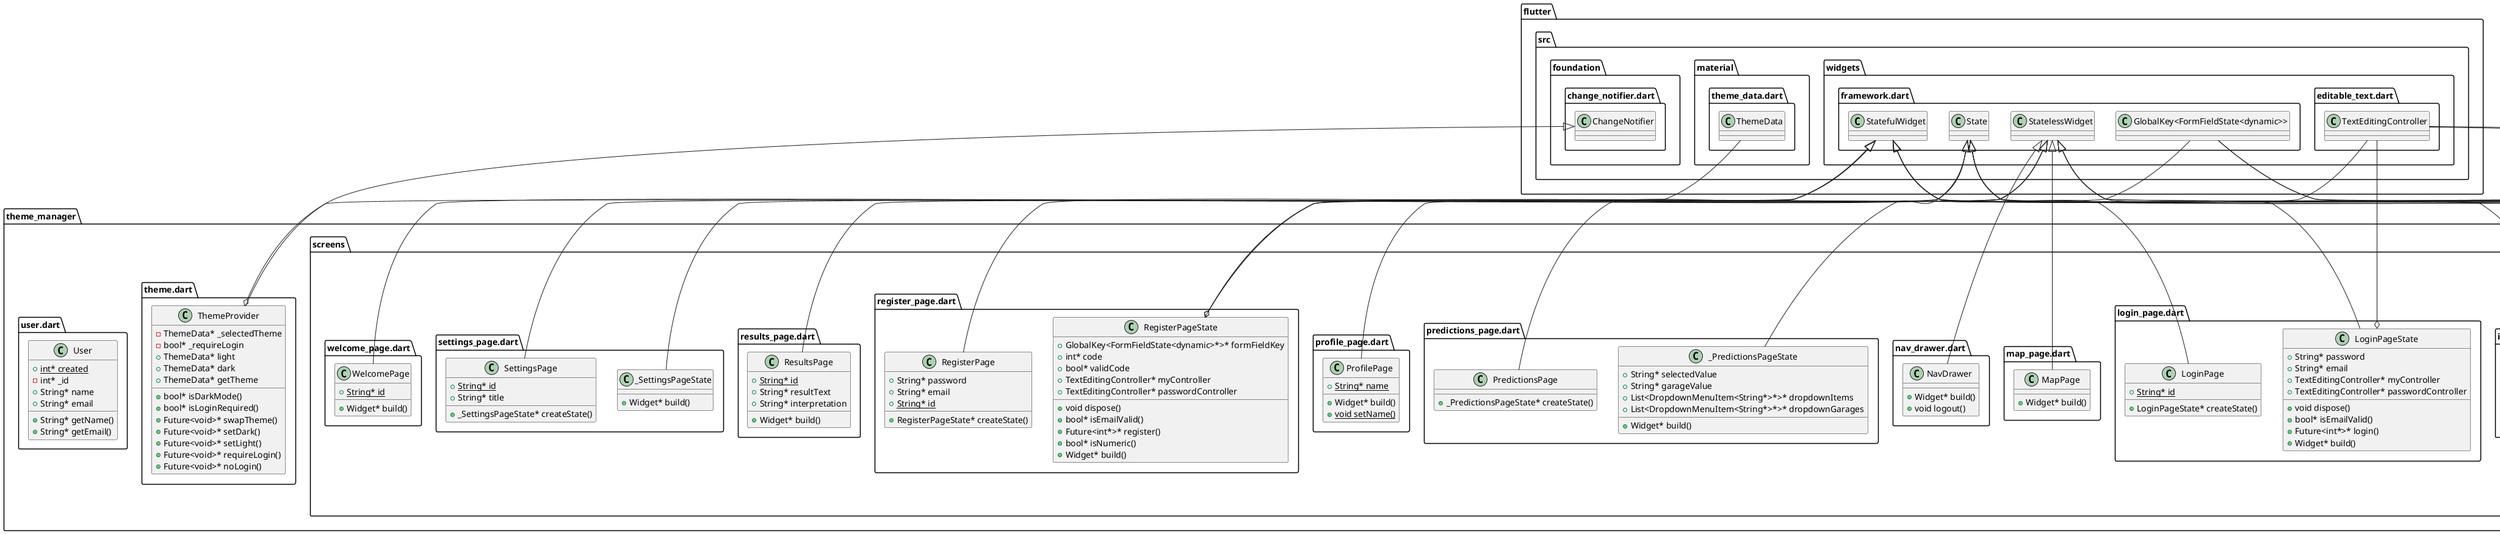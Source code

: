@startuml
set namespaceSeparator ::

class "theme_manager::calculator_brain.dart::CalculatorBrain" {
  +int* stress
  +int* happiness
  +int* sleep
  +int* score
  -double* _bmi
  +int* makeScore()
  +String* getOutput()
}

class "theme_manager::main.dart::MyApp" {
  +Widget* build()
}

"flutter::src::widgets::framework.dart::StatelessWidget" <|-- "theme_manager::main.dart::MyApp"

class "theme_manager::screens::about_page.dart::AboutPage" {
  +Widget* build()
}

"flutter::src::widgets::framework.dart::StatelessWidget" <|-- "theme_manager::screens::about_page.dart::AboutPage"

abstract class "theme_manager::screens::api_page.dart::Api_Object" {
  +String* url
  +String* value
  +void apicall()
}

class "theme_manager::screens::feedback_page.dart::FeedbackPage" {
  +State<FeedbackPage*>* createState()
}

"flutter::src::widgets::framework.dart::StatefulWidget" <|-- "theme_manager::screens::feedback_page.dart::FeedbackPage"

class "theme_manager::screens::feedback_page.dart::_FeedbackPageState" {
  +TextEditingController* emailController
  +TextEditingController* feedbackController
  +GlobalKey<FormFieldState<dynamic>*>* formFieldKey
  +bool* isEmailValid()
  +Widget* build()
}

"theme_manager::screens::feedback_page.dart::_FeedbackPageState" o-- "flutter::src::widgets::editable_text.dart::TextEditingController"
"theme_manager::screens::feedback_page.dart::_FeedbackPageState" o-- "flutter::src::widgets::framework.dart::GlobalKey<FormFieldState<dynamic>>"
"flutter::src::widgets::framework.dart::State" <|-- "theme_manager::screens::feedback_page.dart::_FeedbackPageState"

class "theme_manager::screens::forgot_password_page.dart::ForgotPasswordPage" {
  +GlobalKey<FormFieldState<dynamic>*>* formFieldKey
  {static} +String* id
  +int* code
  +String* newPassword
  +bool* validCode
  +TextEditingController* myController
  +TextEditingController* passwordController
  +Widget* build()
  +void dispose()
}

"theme_manager::screens::forgot_password_page.dart::ForgotPasswordPage" o-- "flutter::src::widgets::framework.dart::GlobalKey<FormFieldState<dynamic>>"
"theme_manager::screens::forgot_password_page.dart::ForgotPasswordPage" o-- "flutter::src::widgets::editable_text.dart::TextEditingController"
"flutter::src::widgets::framework.dart::StatelessWidget" <|-- "theme_manager::screens::forgot_password_page.dart::ForgotPasswordPage"

class "theme_manager::screens::home_page.dart::HomePage" {
  {static} +String* id
  +String* cookie
  +State<HomePage*>* createState()
}

"flutter::src::widgets::framework.dart::StatefulWidget" <|-- "theme_manager::screens::home_page.dart::HomePage"

class "theme_manager::screens::home_page.dart::_HomePageState" {
  +List<String*>* garages
  +List<String*>* garageIDs
  +bool* calledStatus
  +String* currentString
  +String* favoriteString
  +List<String*>* favoriteGarages
  +List<double*>* favoriteStatus
  +List<String*>* favoriteDays
  +bool* calledFavorites
  +void initState()
  +Future<String*>* fetchFavorites()
  +Future<String*>* status()
  +dynamic getStatus()
  +String* toDay()
  +Widget* build()
}

"flutter::src::widgets::framework.dart::State" <|-- "theme_manager::screens::home_page.dart::_HomePageState"

class "theme_manager::screens::input_page.dart::InputPage" {
  +_InputPageState* createState()
}

"flutter::src::widgets::framework.dart::StatefulWidget" <|-- "theme_manager::screens::input_page.dart::InputPage"

class "theme_manager::screens::input_page.dart::_InputPageState" {
  +Widget* build()
  +String* sleepLabel()
  +String* stressLabel()
  +String* getLabel()
}

"flutter::src::widgets::framework.dart::State" <|-- "theme_manager::screens::input_page.dart::_InputPageState"

class "theme_manager::screens::login_page.dart::LoginPage" {
  {static} +String* id
  +LoginPageState* createState()
}

"flutter::src::widgets::framework.dart::StatefulWidget" <|-- "theme_manager::screens::login_page.dart::LoginPage"

class "theme_manager::screens::login_page.dart::LoginPageState" {
  +String* password
  +String* email
  +TextEditingController* myController
  +TextEditingController* passwordController
  +void dispose()
  +bool* isEmailValid()
  +Future<int*>* login()
  +Widget* build()
}

"theme_manager::screens::login_page.dart::LoginPageState" o-- "flutter::src::widgets::editable_text.dart::TextEditingController"
"flutter::src::widgets::framework.dart::State" <|-- "theme_manager::screens::login_page.dart::LoginPageState"

class "theme_manager::screens::map_page.dart::MapPage" {
  +Widget* build()
}

"flutter::src::widgets::framework.dart::StatelessWidget" <|-- "theme_manager::screens::map_page.dart::MapPage"

class "theme_manager::screens::nav_drawer.dart::NavDrawer" {
  +Widget* build()
  +void logout()
}

"flutter::src::widgets::framework.dart::StatelessWidget" <|-- "theme_manager::screens::nav_drawer.dart::NavDrawer"

class "theme_manager::screens::predictions_page.dart::PredictionsPage" {
  +_PredictionsPageState* createState()
}

"flutter::src::widgets::framework.dart::StatefulWidget" <|-- "theme_manager::screens::predictions_page.dart::PredictionsPage"

class "theme_manager::screens::predictions_page.dart::_PredictionsPageState" {
  +String* selectedValue
  +String* garageValue
  +List<DropdownMenuItem<String*>*>* dropdownItems
  +List<DropdownMenuItem<String*>*>* dropdownGarages
  +Widget* build()
}

"flutter::src::widgets::framework.dart::State" <|-- "theme_manager::screens::predictions_page.dart::_PredictionsPageState"

class "theme_manager::screens::profile_page.dart::ProfilePage" {
  {static} +String* name
  +Widget* build()
  {static} +void setName()
}

"flutter::src::widgets::framework.dart::StatelessWidget" <|-- "theme_manager::screens::profile_page.dart::ProfilePage"

class "theme_manager::screens::register_page.dart::RegisterPage" {
  +String* password
  +String* email
  {static} +String* id
  +RegisterPageState* createState()
}

"flutter::src::widgets::framework.dart::StatefulWidget" <|-- "theme_manager::screens::register_page.dart::RegisterPage"

class "theme_manager::screens::register_page.dart::RegisterPageState" {
  +GlobalKey<FormFieldState<dynamic>*>* formFieldKey
  +int* code
  +bool* validCode
  +TextEditingController* myController
  +TextEditingController* passwordController
  +void dispose()
  +bool* isEmailValid()
  +Future<int*>* register()
  +bool* isNumeric()
  +Widget* build()
}

"theme_manager::screens::register_page.dart::RegisterPageState" o-- "flutter::src::widgets::framework.dart::GlobalKey<FormFieldState<dynamic>>"
"theme_manager::screens::register_page.dart::RegisterPageState" o-- "flutter::src::widgets::editable_text.dart::TextEditingController"
"flutter::src::widgets::framework.dart::State" <|-- "theme_manager::screens::register_page.dart::RegisterPageState"

class "theme_manager::screens::results_page.dart::ResultsPage" {
  {static} +String* id
  +String* resultText
  +String* interpretation
  +Widget* build()
}

"flutter::src::widgets::framework.dart::StatelessWidget" <|-- "theme_manager::screens::results_page.dart::ResultsPage"

class "theme_manager::screens::settings_page.dart::SettingsPage" {
  {static} +String* id
  +String* title
  +_SettingsPageState* createState()
}

"flutter::src::widgets::framework.dart::StatefulWidget" <|-- "theme_manager::screens::settings_page.dart::SettingsPage"

class "theme_manager::screens::settings_page.dart::_SettingsPageState" {
  +Widget* build()
}

"flutter::src::widgets::framework.dart::State" <|-- "theme_manager::screens::settings_page.dart::_SettingsPageState"

class "theme_manager::screens::welcome_page.dart::WelcomePage" {
  {static} +String* id
  +Widget* build()
}

"flutter::src::widgets::framework.dart::StatelessWidget" <|-- "theme_manager::screens::welcome_page.dart::WelcomePage"

class "theme_manager::theme.dart::ThemeProvider" {
  -ThemeData* _selectedTheme
  -bool* _requireLogin
  +ThemeData* light
  +ThemeData* dark
  +ThemeData* getTheme
  +bool* isDarkMode()
  +bool* isLoginRequired()
  +Future<void>* swapTheme()
  +Future<void>* setDark()
  +Future<void>* setLight()
  +Future<void>* requireLogin()
  +Future<void>* noLogin()
}

"theme_manager::theme.dart::ThemeProvider" o-- "flutter::src::material::theme_data.dart::ThemeData"
"flutter::src::foundation::change_notifier.dart::ChangeNotifier" <|-- "theme_manager::theme.dart::ThemeProvider"

class "theme_manager::user.dart::User" {
  {static} +int* created
  -int* _id
  +String* name
  +String* email
  +String* getName()
  +String* getEmail()
}


@enduml